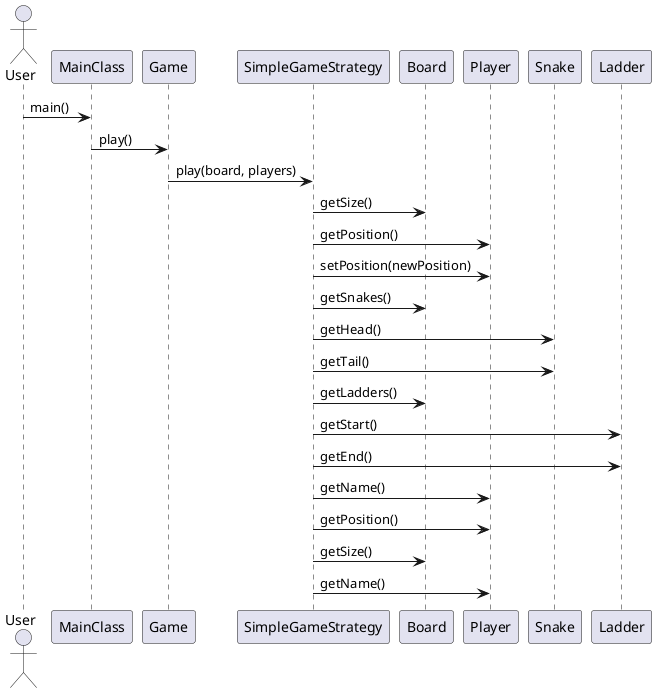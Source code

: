@startuml
actor User

participant MainClass
participant Game
participant SimpleGameStrategy
participant Board
participant Player
participant Snake
participant Ladder

User -> MainClass: main()
MainClass -> Game: play()
Game -> SimpleGameStrategy: play(board, players)
SimpleGameStrategy -> Board: getSize()
SimpleGameStrategy -> Player: getPosition()
SimpleGameStrategy -> Player: setPosition(newPosition)
SimpleGameStrategy -> Board: getSnakes()
SimpleGameStrategy -> Snake: getHead()
SimpleGameStrategy -> Snake: getTail()
SimpleGameStrategy -> Board: getLadders()
SimpleGameStrategy -> Ladder: getStart()
SimpleGameStrategy -> Ladder: getEnd()
SimpleGameStrategy -> Player: getName()
SimpleGameStrategy -> Player: getPosition()
SimpleGameStrategy -> Board: getSize()
SimpleGameStrategy -> Player: getName()

@enduml